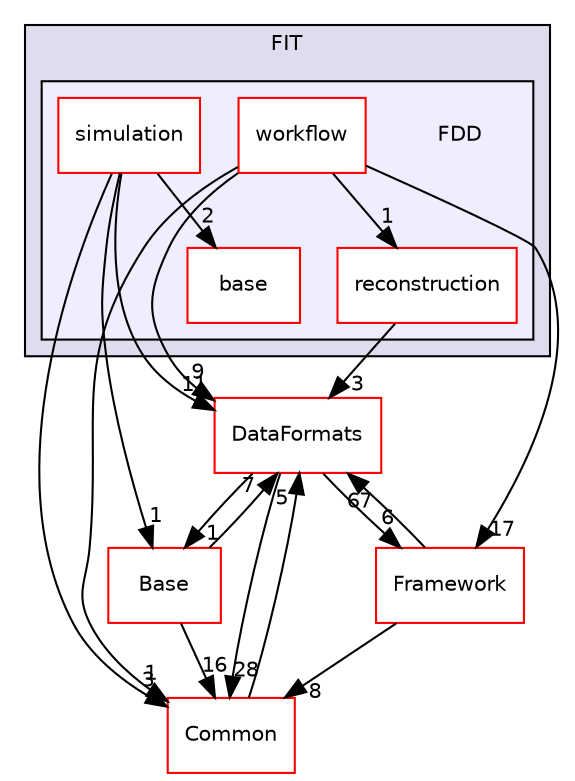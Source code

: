 digraph "/home/travis/build/AliceO2Group/AliceO2/Detectors/FIT/FDD" {
  bgcolor=transparent;
  compound=true
  node [ fontsize="10", fontname="Helvetica"];
  edge [ labelfontsize="10", labelfontname="Helvetica"];
  subgraph clusterdir_d14e88a79bca429480864605ee348cef {
    graph [ bgcolor="#ddddee", pencolor="black", label="FIT" fontname="Helvetica", fontsize="10", URL="dir_d14e88a79bca429480864605ee348cef.html"]
  subgraph clusterdir_a5b1c90a9b4d60b6556bfe35a03caaa0 {
    graph [ bgcolor="#eeeeff", pencolor="black", label="" URL="dir_a5b1c90a9b4d60b6556bfe35a03caaa0.html"];
    dir_a5b1c90a9b4d60b6556bfe35a03caaa0 [shape=plaintext label="FDD"];
    dir_e3378330628bb5a530079636b74abbc9 [shape=box label="base" color="red" fillcolor="white" style="filled" URL="dir_e3378330628bb5a530079636b74abbc9.html"];
    dir_d5c094e363832484c79758a29eb05a6f [shape=box label="reconstruction" color="red" fillcolor="white" style="filled" URL="dir_d5c094e363832484c79758a29eb05a6f.html"];
    dir_f0fa586345106a7c1715ccd7aa13aaee [shape=box label="simulation" color="red" fillcolor="white" style="filled" URL="dir_f0fa586345106a7c1715ccd7aa13aaee.html"];
    dir_a58d63da91ebc530ad40649c3f01757f [shape=box label="workflow" color="red" fillcolor="white" style="filled" URL="dir_a58d63da91ebc530ad40649c3f01757f.html"];
  }
  }
  dir_4ab6b4cc6a7edbff49100e9123df213f [shape=box label="Common" color="red" URL="dir_4ab6b4cc6a7edbff49100e9123df213f.html"];
  dir_37c90836491b695b472bf98d1be8336b [shape=box label="Base" color="red" URL="dir_37c90836491b695b472bf98d1be8336b.html"];
  dir_bcbb2cf9a3d3d83e5515c82071a07177 [shape=box label="Framework" color="red" URL="dir_bcbb2cf9a3d3d83e5515c82071a07177.html"];
  dir_2171f7ec022c5423887b07c69b2f5b48 [shape=box label="DataFormats" color="red" URL="dir_2171f7ec022c5423887b07c69b2f5b48.html"];
  dir_d5c094e363832484c79758a29eb05a6f->dir_2171f7ec022c5423887b07c69b2f5b48 [headlabel="3", labeldistance=1.5 headhref="dir_000369_000052.html"];
  dir_f0fa586345106a7c1715ccd7aa13aaee->dir_4ab6b4cc6a7edbff49100e9123df213f [headlabel="3", labeldistance=1.5 headhref="dir_000256_000009.html"];
  dir_f0fa586345106a7c1715ccd7aa13aaee->dir_37c90836491b695b472bf98d1be8336b [headlabel="1", labeldistance=1.5 headhref="dir_000256_000248.html"];
  dir_f0fa586345106a7c1715ccd7aa13aaee->dir_e3378330628bb5a530079636b74abbc9 [headlabel="2", labeldistance=1.5 headhref="dir_000256_000302.html"];
  dir_f0fa586345106a7c1715ccd7aa13aaee->dir_2171f7ec022c5423887b07c69b2f5b48 [headlabel="11", labeldistance=1.5 headhref="dir_000256_000052.html"];
  dir_4ab6b4cc6a7edbff49100e9123df213f->dir_2171f7ec022c5423887b07c69b2f5b48 [headlabel="5", labeldistance=1.5 headhref="dir_000009_000052.html"];
  dir_37c90836491b695b472bf98d1be8336b->dir_4ab6b4cc6a7edbff49100e9123df213f [headlabel="16", labeldistance=1.5 headhref="dir_000248_000009.html"];
  dir_37c90836491b695b472bf98d1be8336b->dir_2171f7ec022c5423887b07c69b2f5b48 [headlabel="7", labeldistance=1.5 headhref="dir_000248_000052.html"];
  dir_a58d63da91ebc530ad40649c3f01757f->dir_d5c094e363832484c79758a29eb05a6f [headlabel="1", labeldistance=1.5 headhref="dir_000345_000369.html"];
  dir_a58d63da91ebc530ad40649c3f01757f->dir_4ab6b4cc6a7edbff49100e9123df213f [headlabel="1", labeldistance=1.5 headhref="dir_000345_000009.html"];
  dir_a58d63da91ebc530ad40649c3f01757f->dir_bcbb2cf9a3d3d83e5515c82071a07177 [headlabel="17", labeldistance=1.5 headhref="dir_000345_000028.html"];
  dir_a58d63da91ebc530ad40649c3f01757f->dir_2171f7ec022c5423887b07c69b2f5b48 [headlabel="9", labeldistance=1.5 headhref="dir_000345_000052.html"];
  dir_bcbb2cf9a3d3d83e5515c82071a07177->dir_4ab6b4cc6a7edbff49100e9123df213f [headlabel="8", labeldistance=1.5 headhref="dir_000028_000009.html"];
  dir_bcbb2cf9a3d3d83e5515c82071a07177->dir_2171f7ec022c5423887b07c69b2f5b48 [headlabel="67", labeldistance=1.5 headhref="dir_000028_000052.html"];
  dir_2171f7ec022c5423887b07c69b2f5b48->dir_4ab6b4cc6a7edbff49100e9123df213f [headlabel="28", labeldistance=1.5 headhref="dir_000052_000009.html"];
  dir_2171f7ec022c5423887b07c69b2f5b48->dir_37c90836491b695b472bf98d1be8336b [headlabel="1", labeldistance=1.5 headhref="dir_000052_000248.html"];
  dir_2171f7ec022c5423887b07c69b2f5b48->dir_bcbb2cf9a3d3d83e5515c82071a07177 [headlabel="6", labeldistance=1.5 headhref="dir_000052_000028.html"];
}
